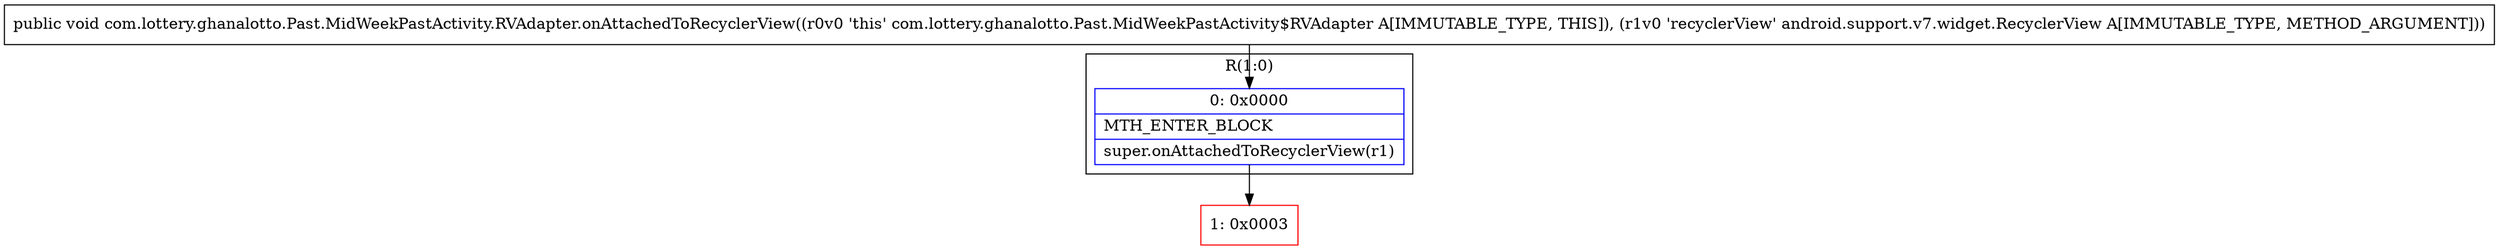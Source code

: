 digraph "CFG forcom.lottery.ghanalotto.Past.MidWeekPastActivity.RVAdapter.onAttachedToRecyclerView(Landroid\/support\/v7\/widget\/RecyclerView;)V" {
subgraph cluster_Region_1902196387 {
label = "R(1:0)";
node [shape=record,color=blue];
Node_0 [shape=record,label="{0\:\ 0x0000|MTH_ENTER_BLOCK\l|super.onAttachedToRecyclerView(r1)\l}"];
}
Node_1 [shape=record,color=red,label="{1\:\ 0x0003}"];
MethodNode[shape=record,label="{public void com.lottery.ghanalotto.Past.MidWeekPastActivity.RVAdapter.onAttachedToRecyclerView((r0v0 'this' com.lottery.ghanalotto.Past.MidWeekPastActivity$RVAdapter A[IMMUTABLE_TYPE, THIS]), (r1v0 'recyclerView' android.support.v7.widget.RecyclerView A[IMMUTABLE_TYPE, METHOD_ARGUMENT])) }"];
MethodNode -> Node_0;
Node_0 -> Node_1;
}

